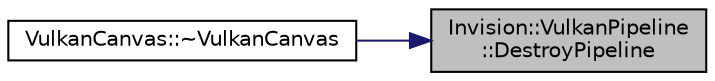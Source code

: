 digraph "Invision::VulkanPipeline::DestroyPipeline"
{
 // LATEX_PDF_SIZE
  edge [fontname="Helvetica",fontsize="10",labelfontname="Helvetica",labelfontsize="10"];
  node [fontname="Helvetica",fontsize="10",shape=record];
  rankdir="RL";
  Node1 [label="Invision::VulkanPipeline\l::DestroyPipeline",height=0.2,width=0.4,color="black", fillcolor="grey75", style="filled", fontcolor="black",tooltip=" "];
  Node1 -> Node2 [dir="back",color="midnightblue",fontsize="10",style="solid"];
  Node2 [label="VulkanCanvas::~VulkanCanvas",height=0.2,width=0.4,color="black", fillcolor="white", style="filled",URL="$class_vulkan_canvas.html#a0279206c0a033bf7049f67d95115fc8e",tooltip=" "];
}
